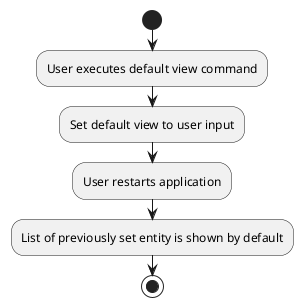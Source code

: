 @startuml
start
:User executes default view command;

'Since the beta syntax does not support placing the condition outside the
'diamond we place it as the true branch instead.

:Set default view to user input;
:User restarts application;
:List of previously set entity is shown by default;
stop
@enduml
